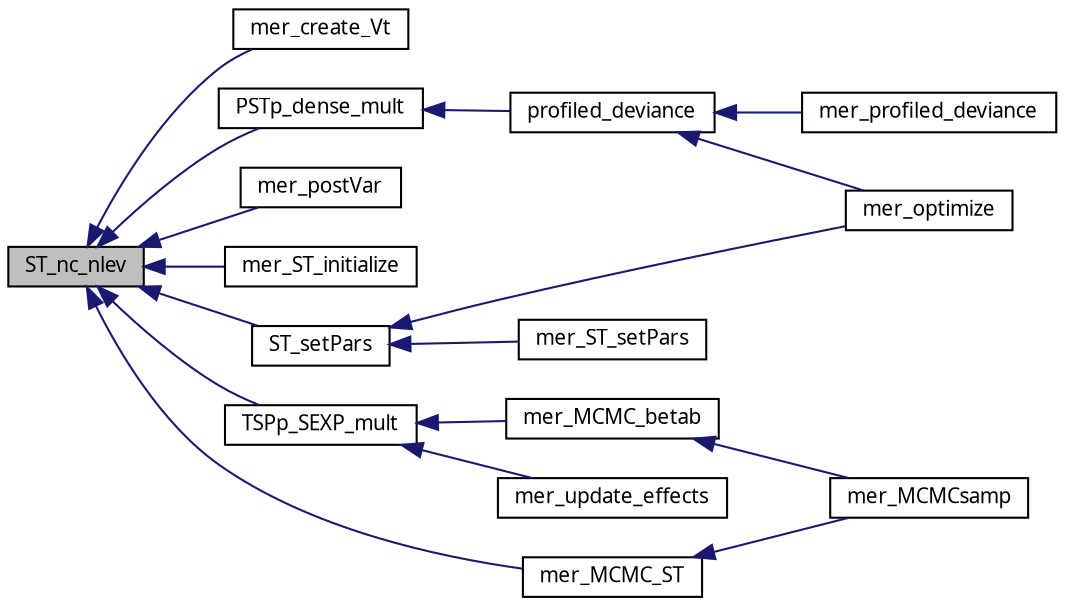 digraph G
{
  edge [fontname="FreeSans.ttf",fontsize=10,labelfontname="FreeSans.ttf",labelfontsize=10];
  node [fontname="FreeSans.ttf",fontsize=10,shape=record];
  rankdir=LR;
  Node1 [label="ST_nc_nlev",height=0.2,width=0.4,color="black", fillcolor="grey75", style="filled" fontcolor="black"];
  Node1 -> Node2 [dir=back,color="midnightblue",fontsize=10,style="solid",fontname="FreeSans.ttf"];
  Node2 [label="mer_create_Vt",height=0.2,width=0.4,color="black", fillcolor="white", style="filled",URL="$lmer_8h.html#491f830a803476a68fe161c0a5d012d8",tooltip="Create the Vt matrix pattern from Zt, ST and Gp."];
  Node1 -> Node3 [dir=back,color="midnightblue",fontsize=10,style="solid",fontname="FreeSans.ttf"];
  Node3 [label="mer_MCMC_ST",height=0.2,width=0.4,color="black", fillcolor="white", style="filled",URL="$lmer_8c.html#8a65927acdf81d2dd56f2806e5e80cf7"];
  Node3 -> Node4 [dir=back,color="midnightblue",fontsize=10,style="solid",fontname="FreeSans.ttf"];
  Node4 [label="mer_MCMCsamp",height=0.2,width=0.4,color="black", fillcolor="white", style="filled",URL="$lmer_8h.html#edec83b72f0c3437d9b10daf5120aa2b",tooltip="Generate a Markov-Chain Monte Carlo sample from a fitted linear mixed model."];
  Node1 -> Node5 [dir=back,color="midnightblue",fontsize=10,style="solid",fontname="FreeSans.ttf"];
  Node5 [label="mer_postVar",height=0.2,width=0.4,color="black", fillcolor="white", style="filled",URL="$lmer_8h.html#b0d93370f37dc2631574b577e698fc6f",tooltip="Extract the posterior variances of the random effects in an lmer object."];
  Node1 -> Node6 [dir=back,color="midnightblue",fontsize=10,style="solid",fontname="FreeSans.ttf"];
  Node6 [label="mer_ST_initialize",height=0.2,width=0.4,color="black", fillcolor="white", style="filled",URL="$lmer_8h.html#8559f52eaa24d57b05ded03099dbe157",tooltip="Evaluate starting estimates for the elements of ST."];
  Node1 -> Node7 [dir=back,color="midnightblue",fontsize=10,style="solid",fontname="FreeSans.ttf"];
  Node7 [label="PSTp_dense_mult",height=0.2,width=0.4,color="black", fillcolor="white", style="filled",URL="$lmer_8c.html#45a4b3a297e1fea3755628b53d3be26b",tooltip="dest = P *% S *% t(T) *% src for a single column"];
  Node7 -> Node8 [dir=back,color="midnightblue",fontsize=10,style="solid",fontname="FreeSans.ttf"];
  Node8 [label="profiled_deviance",height=0.2,width=0.4,color="black", fillcolor="white", style="filled",URL="$lmer_8c.html#1cc173452bb3cf2499a76da5c53895c6",tooltip="Evaluate the profiled deviance for a linear mixed model."];
  Node8 -> Node9 [dir=back,color="midnightblue",fontsize=10,style="solid",fontname="FreeSans.ttf"];
  Node9 [label="mer_optimize",height=0.2,width=0.4,color="black", fillcolor="white", style="filled",URL="$lmer_8h.html#a4e16de36d36af6c715d52a045f88e78",tooltip="Optimize the profiled deviance of an lmer object or the Laplace approximation to..."];
  Node8 -> Node10 [dir=back,color="midnightblue",fontsize=10,style="solid",fontname="FreeSans.ttf"];
  Node10 [label="mer_profiled_deviance",height=0.2,width=0.4,color="black", fillcolor="white", style="filled",URL="$lmer_8h.html#0bf081ef41ca11a0ecd7bd5599160f10",tooltip="Externally callable version of profiled_deviance."];
  Node1 -> Node11 [dir=back,color="midnightblue",fontsize=10,style="solid",fontname="FreeSans.ttf"];
  Node11 [label="ST_setPars",height=0.2,width=0.4,color="black", fillcolor="white", style="filled",URL="$lmer_8c.html#c91a1d6467c5dd44cbc4c785f643e315",tooltip="Update the ST and Vt slots of an mer object."];
  Node11 -> Node9 [dir=back,color="midnightblue",fontsize=10,style="solid",fontname="FreeSans.ttf"];
  Node11 -> Node12 [dir=back,color="midnightblue",fontsize=10,style="solid",fontname="FreeSans.ttf"];
  Node12 [label="mer_ST_setPars",height=0.2,width=0.4,color="black", fillcolor="white", style="filled",URL="$lmer_8h.html#96765a284e1652326a22d50f7d7538d4",tooltip="Update the ST slot of an mer object from a REAL vector of parameters and update the..."];
  Node1 -> Node13 [dir=back,color="midnightblue",fontsize=10,style="solid",fontname="FreeSans.ttf"];
  Node13 [label="TSPp_SEXP_mult",height=0.2,width=0.4,color="black", fillcolor="white", style="filled",URL="$lmer_8c.html#c3e6fe9ad75e0e963c024ab8d81f6a4d",tooltip="dest = T *% S *% t(P) *% src"];
  Node13 -> Node14 [dir=back,color="midnightblue",fontsize=10,style="solid",fontname="FreeSans.ttf"];
  Node14 [label="mer_MCMC_betab",height=0.2,width=0.4,color="black", fillcolor="white", style="filled",URL="$lmer_8c.html#87c48695afc52ef160a5d6e8b032cb84",tooltip="Update the fixed effects and the random effects in an MCMC sample from an lmer model..."];
  Node14 -> Node4 [dir=back,color="midnightblue",fontsize=10,style="solid",fontname="FreeSans.ttf"];
  Node13 -> Node15 [dir=back,color="midnightblue",fontsize=10,style="solid",fontname="FreeSans.ttf"];
  Node15 [label="mer_update_effects",height=0.2,width=0.4,color="black", fillcolor="white", style="filled",URL="$lmer_8h.html#21adcf526681f1efd1ad0c4727ff4069",tooltip="Update the contents of the fixef, ranef and uvec slots in an lmer object."];
}
